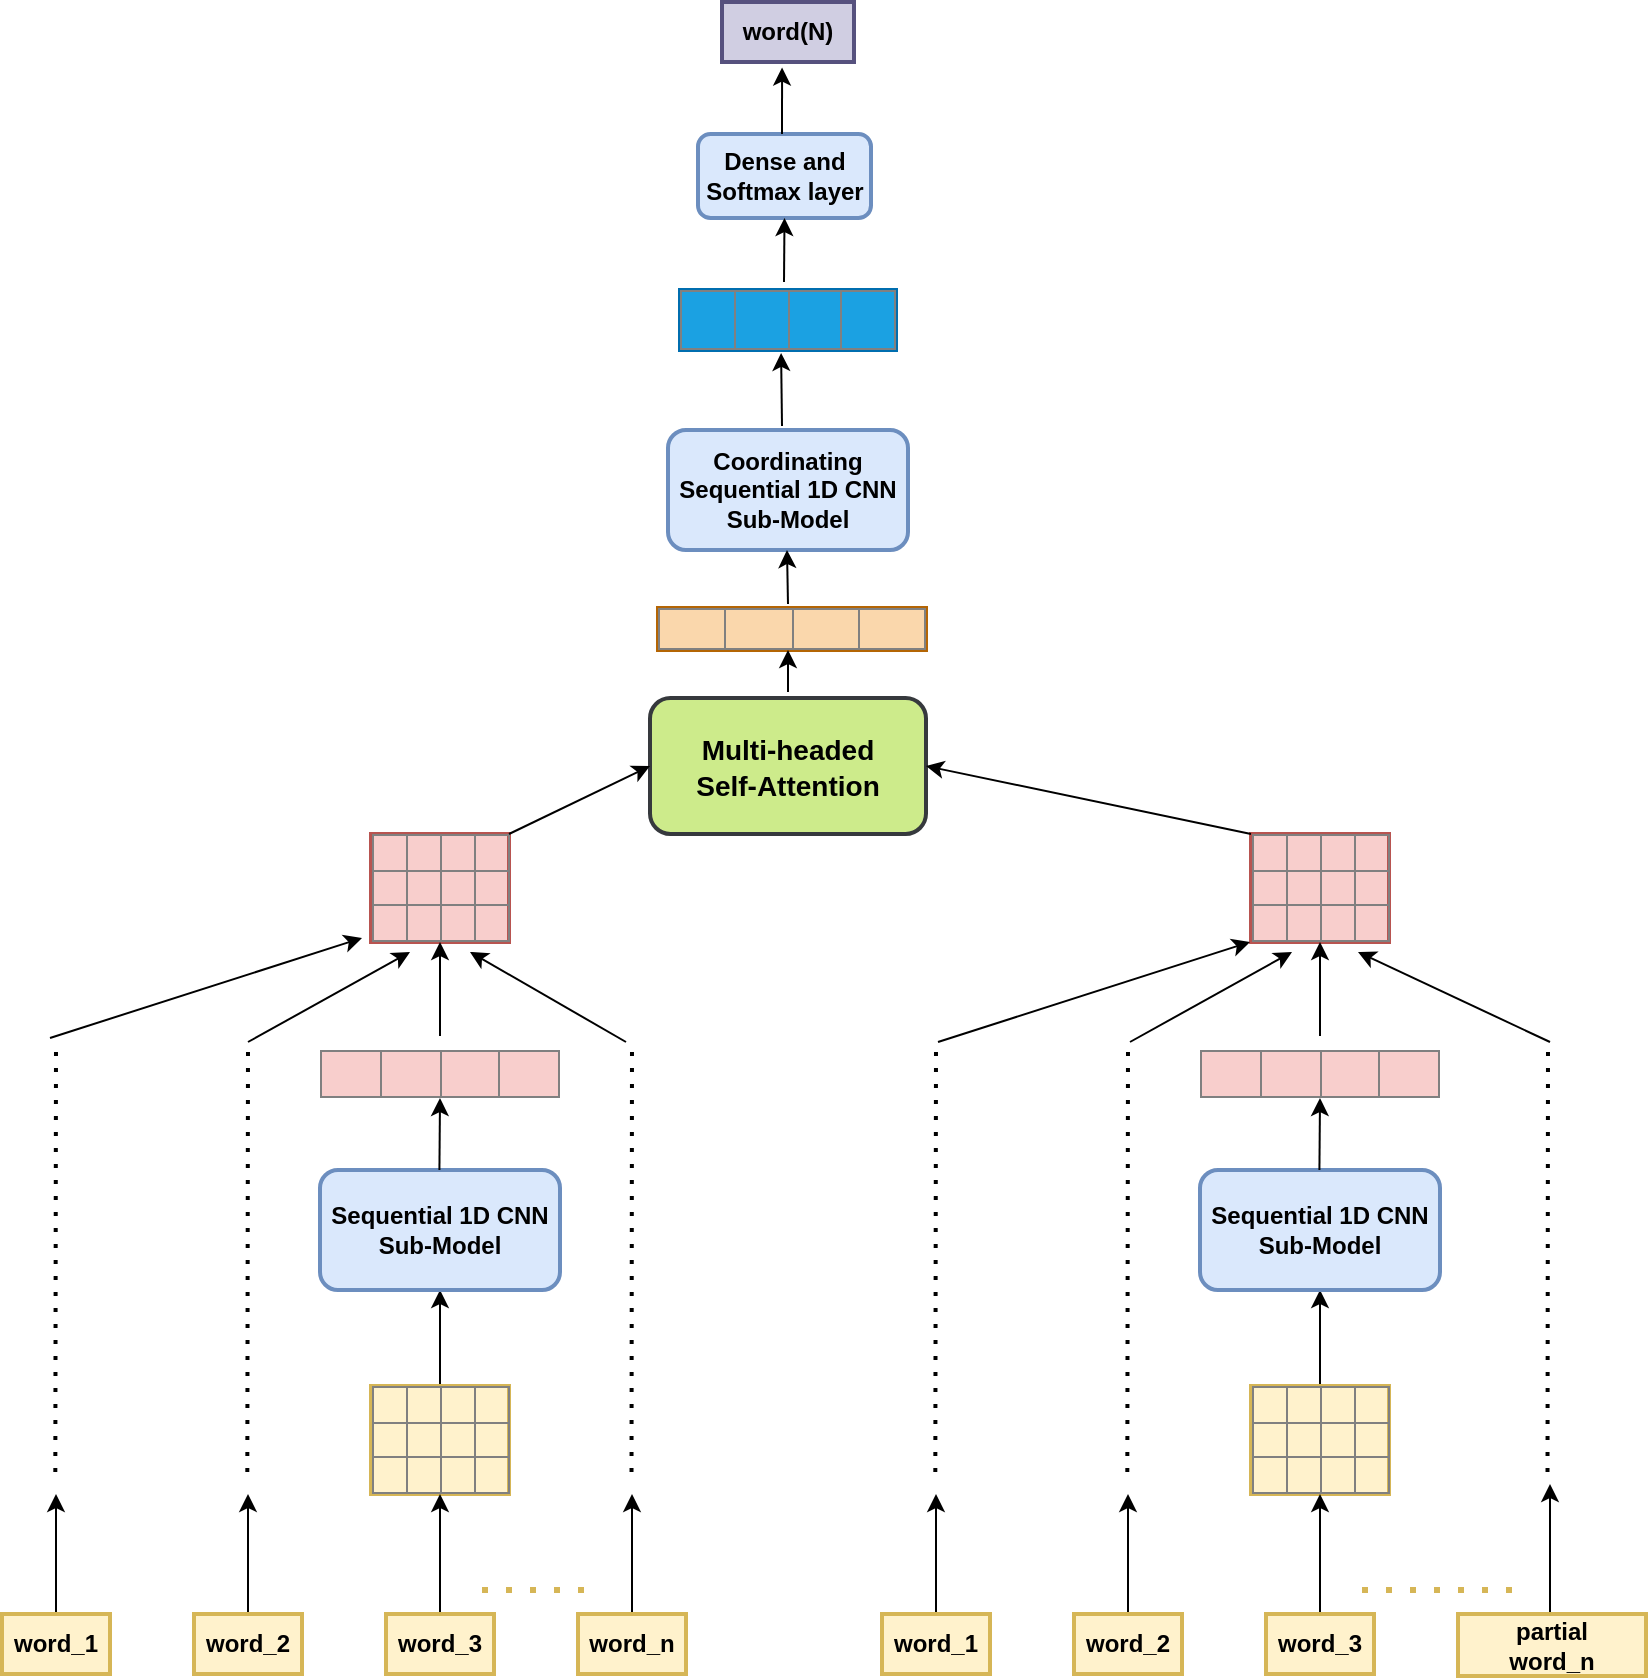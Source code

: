 <mxfile version="14.4.4" type="github">
  <diagram name="Page-1" id="74e2e168-ea6b-b213-b513-2b3c1d86103e">
    <mxGraphModel dx="1673" dy="934" grid="1" gridSize="6" guides="1" tooltips="1" connect="1" arrows="1" fold="1" page="1" pageScale="1" pageWidth="1100" pageHeight="850" background="#ffffff" math="0" shadow="0">
      <root>
        <mxCell id="0" />
        <mxCell id="1" parent="0" />
        <mxCell id="LJahTC6diqRqFsttiNx0-43" style="edgeStyle=orthogonalEdgeStyle;rounded=0;orthogonalLoop=1;jettySize=auto;html=1;entryX=0.5;entryY=1;entryDx=0;entryDy=0;" edge="1" parent="1" source="LJahTC6diqRqFsttiNx0-14" target="LJahTC6diqRqFsttiNx0-42">
          <mxGeometry relative="1" as="geometry" />
        </mxCell>
        <mxCell id="LJahTC6diqRqFsttiNx0-14" value="&lt;table border=&quot;1&quot; width=&quot;100%&quot; style=&quot;width: 100% ; height: 100% ; border-collapse: collapse&quot;&gt;&lt;tbody&gt;&lt;tr&gt;&lt;td align=&quot;center&quot;&gt;&lt;/td&gt;&lt;td align=&quot;center&quot;&gt;&lt;br&gt;&lt;/td&gt;&lt;td align=&quot;center&quot;&gt;&lt;/td&gt;&lt;td&gt;&lt;br&gt;&lt;/td&gt;&lt;/tr&gt;&lt;tr&gt;&lt;td align=&quot;center&quot;&gt;&lt;br&gt;&lt;/td&gt;&lt;td align=&quot;center&quot;&gt;&lt;/td&gt;&lt;td align=&quot;center&quot;&gt;&lt;/td&gt;&lt;td&gt;&lt;br&gt;&lt;/td&gt;&lt;/tr&gt;&lt;tr&gt;&lt;td align=&quot;center&quot;&gt;&lt;/td&gt;&lt;td align=&quot;center&quot;&gt;&lt;/td&gt;&lt;td align=&quot;center&quot;&gt;&lt;br&gt;&lt;/td&gt;&lt;td&gt;&lt;br&gt;&lt;/td&gt;&lt;/tr&gt;&lt;/tbody&gt;&lt;/table&gt;" style="text;html=1;strokeColor=#d6b656;fillColor=#fff2cc;overflow=fill;strokeWidth=2;verticalAlign=bottom;" vertex="1" parent="1">
          <mxGeometry x="298.5" y="695" width="69" height="54" as="geometry" />
        </mxCell>
        <mxCell id="LJahTC6diqRqFsttiNx0-39" style="edgeStyle=orthogonalEdgeStyle;rounded=0;orthogonalLoop=1;jettySize=auto;html=1;" edge="1" parent="1" source="LJahTC6diqRqFsttiNx0-31">
          <mxGeometry relative="1" as="geometry">
            <mxPoint x="141" y="749" as="targetPoint" />
          </mxGeometry>
        </mxCell>
        <mxCell id="LJahTC6diqRqFsttiNx0-31" value="&lt;b&gt;word_1&lt;/b&gt;" style="rounded=0;whiteSpace=wrap;html=1;strokeWidth=2;fillColor=#fff2cc;strokeColor=#d6b656;" vertex="1" parent="1">
          <mxGeometry x="114" y="809" width="54" height="30" as="geometry" />
        </mxCell>
        <mxCell id="LJahTC6diqRqFsttiNx0-40" style="edgeStyle=orthogonalEdgeStyle;rounded=0;orthogonalLoop=1;jettySize=auto;html=1;" edge="1" parent="1" source="LJahTC6diqRqFsttiNx0-32">
          <mxGeometry relative="1" as="geometry">
            <mxPoint x="237" y="749" as="targetPoint" />
          </mxGeometry>
        </mxCell>
        <mxCell id="LJahTC6diqRqFsttiNx0-32" value="&lt;b&gt;word_2&lt;/b&gt;" style="rounded=0;whiteSpace=wrap;html=1;strokeWidth=2;fillColor=#fff2cc;strokeColor=#d6b656;" vertex="1" parent="1">
          <mxGeometry x="210" y="809" width="54" height="30" as="geometry" />
        </mxCell>
        <mxCell id="LJahTC6diqRqFsttiNx0-37" style="edgeStyle=orthogonalEdgeStyle;rounded=0;orthogonalLoop=1;jettySize=auto;html=1;entryX=0.5;entryY=1;entryDx=0;entryDy=0;" edge="1" parent="1" source="LJahTC6diqRqFsttiNx0-33" target="LJahTC6diqRqFsttiNx0-14">
          <mxGeometry relative="1" as="geometry" />
        </mxCell>
        <mxCell id="LJahTC6diqRqFsttiNx0-33" value="&lt;b&gt;word_3&lt;/b&gt;" style="rounded=0;whiteSpace=wrap;html=1;strokeWidth=2;fillColor=#fff2cc;strokeColor=#d6b656;" vertex="1" parent="1">
          <mxGeometry x="306" y="809" width="54" height="30" as="geometry" />
        </mxCell>
        <mxCell id="LJahTC6diqRqFsttiNx0-41" style="edgeStyle=orthogonalEdgeStyle;rounded=0;orthogonalLoop=1;jettySize=auto;html=1;" edge="1" parent="1" source="LJahTC6diqRqFsttiNx0-34">
          <mxGeometry relative="1" as="geometry">
            <mxPoint x="429.0" y="749" as="targetPoint" />
          </mxGeometry>
        </mxCell>
        <mxCell id="LJahTC6diqRqFsttiNx0-34" value="&lt;b&gt;word_n&lt;/b&gt;" style="rounded=0;whiteSpace=wrap;html=1;strokeWidth=2;fillColor=#fff2cc;strokeColor=#d6b656;" vertex="1" parent="1">
          <mxGeometry x="402" y="809" width="54" height="30" as="geometry" />
        </mxCell>
        <mxCell id="LJahTC6diqRqFsttiNx0-38" value="" style="endArrow=none;dashed=1;html=1;dashPattern=1 3;strokeWidth=3;fillColor=#fff2cc;strokeColor=#d6b656;endSize=12;startSize=12;" edge="1" parent="1">
          <mxGeometry width="50" height="50" relative="1" as="geometry">
            <mxPoint x="354" y="797" as="sourcePoint" />
            <mxPoint x="414" y="797" as="targetPoint" />
          </mxGeometry>
        </mxCell>
        <mxCell id="LJahTC6diqRqFsttiNx0-42" value="&lt;b&gt;Sequential 1D CNN&lt;br&gt;Sub-Model&lt;/b&gt;" style="rounded=1;whiteSpace=wrap;html=1;strokeWidth=2;fillColor=#dae8fc;strokeColor=#6c8ebf;" vertex="1" parent="1">
          <mxGeometry x="273" y="587" width="120" height="60" as="geometry" />
        </mxCell>
        <mxCell id="LJahTC6diqRqFsttiNx0-45" value="&lt;table border=&quot;1&quot; width=&quot;100%&quot; style=&quot;width: 100% ; height: 100% ; border-collapse: collapse&quot;&gt;&lt;tbody&gt;&lt;tr&gt;&lt;td align=&quot;center&quot;&gt;&lt;br&gt;&lt;/td&gt;&lt;td align=&quot;center&quot;&gt;&lt;br&gt;&lt;/td&gt;&lt;td align=&quot;center&quot;&gt;&lt;/td&gt;&lt;td&gt;&lt;br&gt;&lt;/td&gt;&lt;/tr&gt;&lt;/tbody&gt;&lt;/table&gt;" style="text;html=1;overflow=fill;fillColor=#f8cecc;strokeWidth=2;" vertex="1" parent="1">
          <mxGeometry x="273" y="527" width="120" height="24" as="geometry" />
        </mxCell>
        <mxCell id="LJahTC6diqRqFsttiNx0-48" value="&lt;table border=&quot;1&quot; width=&quot;100%&quot; style=&quot;width: 100% ; height: 100% ; border-collapse: collapse&quot;&gt;&lt;tbody&gt;&lt;tr&gt;&lt;td align=&quot;center&quot;&gt;&lt;/td&gt;&lt;td align=&quot;center&quot;&gt;&lt;br&gt;&lt;/td&gt;&lt;td align=&quot;center&quot;&gt;&lt;/td&gt;&lt;td&gt;&lt;br&gt;&lt;/td&gt;&lt;/tr&gt;&lt;tr&gt;&lt;td align=&quot;center&quot;&gt;&lt;br&gt;&lt;/td&gt;&lt;td align=&quot;center&quot;&gt;&lt;/td&gt;&lt;td align=&quot;center&quot;&gt;&lt;/td&gt;&lt;td&gt;&lt;br&gt;&lt;/td&gt;&lt;/tr&gt;&lt;tr&gt;&lt;td align=&quot;center&quot;&gt;&lt;/td&gt;&lt;td align=&quot;center&quot;&gt;&lt;/td&gt;&lt;td align=&quot;center&quot;&gt;&lt;br&gt;&lt;/td&gt;&lt;td&gt;&lt;br&gt;&lt;/td&gt;&lt;/tr&gt;&lt;/tbody&gt;&lt;/table&gt;" style="text;html=1;strokeColor=#b85450;fillColor=#f8cecc;overflow=fill;strokeWidth=2;verticalAlign=bottom;" vertex="1" parent="1">
          <mxGeometry x="298.5" y="419" width="69" height="54" as="geometry" />
        </mxCell>
        <mxCell id="LJahTC6diqRqFsttiNx0-50" value="" style="endArrow=classic;html=1;strokeWidth=1;entryX=0.5;entryY=1;entryDx=0;entryDy=0;" edge="1" parent="1" target="LJahTC6diqRqFsttiNx0-45">
          <mxGeometry width="50" height="50" relative="1" as="geometry">
            <mxPoint x="332.71" y="587" as="sourcePoint" />
            <mxPoint x="332.71" y="563" as="targetPoint" />
          </mxGeometry>
        </mxCell>
        <mxCell id="LJahTC6diqRqFsttiNx0-51" value="" style="endArrow=classic;html=1;strokeWidth=1;entryX=0.5;entryY=1;entryDx=0;entryDy=0;" edge="1" parent="1">
          <mxGeometry width="50" height="50" relative="1" as="geometry">
            <mxPoint x="333" y="520" as="sourcePoint" />
            <mxPoint x="333" y="473" as="targetPoint" />
          </mxGeometry>
        </mxCell>
        <mxCell id="LJahTC6diqRqFsttiNx0-52" value="" style="endArrow=none;dashed=1;html=1;dashPattern=1 3;strokeWidth=2;" edge="1" parent="1">
          <mxGeometry width="50" height="50" relative="1" as="geometry">
            <mxPoint x="140.66" y="738" as="sourcePoint" />
            <mxPoint x="141" y="526" as="targetPoint" />
          </mxGeometry>
        </mxCell>
        <mxCell id="LJahTC6diqRqFsttiNx0-53" value="" style="endArrow=none;dashed=1;html=1;dashPattern=1 3;strokeWidth=2;" edge="1" parent="1">
          <mxGeometry width="50" height="50" relative="1" as="geometry">
            <mxPoint x="236.66" y="738" as="sourcePoint" />
            <mxPoint x="237" y="526" as="targetPoint" />
          </mxGeometry>
        </mxCell>
        <mxCell id="LJahTC6diqRqFsttiNx0-54" value="" style="endArrow=none;dashed=1;html=1;dashPattern=1 3;strokeWidth=2;" edge="1" parent="1">
          <mxGeometry width="50" height="50" relative="1" as="geometry">
            <mxPoint x="428.76" y="738" as="sourcePoint" />
            <mxPoint x="429" y="526" as="targetPoint" />
          </mxGeometry>
        </mxCell>
        <mxCell id="LJahTC6diqRqFsttiNx0-55" value="&lt;b&gt;Coordinating&lt;br&gt;Sequential 1D CNN&lt;br&gt;Sub-Model&lt;/b&gt;" style="rounded=1;whiteSpace=wrap;html=1;strokeWidth=2;fillColor=#dae8fc;strokeColor=#6c8ebf;" vertex="1" parent="1">
          <mxGeometry x="447" y="217" width="120" height="60" as="geometry" />
        </mxCell>
        <mxCell id="LJahTC6diqRqFsttiNx0-57" style="edgeStyle=orthogonalEdgeStyle;rounded=0;orthogonalLoop=1;jettySize=auto;html=1;entryX=0.5;entryY=1;entryDx=0;entryDy=0;" edge="1" source="LJahTC6diqRqFsttiNx0-58" target="LJahTC6diqRqFsttiNx0-68" parent="1">
          <mxGeometry relative="1" as="geometry" />
        </mxCell>
        <mxCell id="LJahTC6diqRqFsttiNx0-58" value="&lt;table border=&quot;1&quot; width=&quot;100%&quot; style=&quot;width: 100% ; height: 100% ; border-collapse: collapse&quot;&gt;&lt;tbody&gt;&lt;tr&gt;&lt;td align=&quot;center&quot;&gt;&lt;/td&gt;&lt;td align=&quot;center&quot;&gt;&lt;br&gt;&lt;/td&gt;&lt;td align=&quot;center&quot;&gt;&lt;/td&gt;&lt;td&gt;&lt;br&gt;&lt;/td&gt;&lt;/tr&gt;&lt;tr&gt;&lt;td align=&quot;center&quot;&gt;&lt;br&gt;&lt;/td&gt;&lt;td align=&quot;center&quot;&gt;&lt;/td&gt;&lt;td align=&quot;center&quot;&gt;&lt;/td&gt;&lt;td&gt;&lt;br&gt;&lt;/td&gt;&lt;/tr&gt;&lt;tr&gt;&lt;td align=&quot;center&quot;&gt;&lt;/td&gt;&lt;td align=&quot;center&quot;&gt;&lt;/td&gt;&lt;td align=&quot;center&quot;&gt;&lt;br&gt;&lt;/td&gt;&lt;td&gt;&lt;br&gt;&lt;/td&gt;&lt;/tr&gt;&lt;/tbody&gt;&lt;/table&gt;" style="text;html=1;strokeColor=#d6b656;fillColor=#fff2cc;overflow=fill;strokeWidth=2;verticalAlign=bottom;" vertex="1" parent="1">
          <mxGeometry x="738.5" y="695" width="69" height="54" as="geometry" />
        </mxCell>
        <mxCell id="LJahTC6diqRqFsttiNx0-59" style="edgeStyle=orthogonalEdgeStyle;rounded=0;orthogonalLoop=1;jettySize=auto;html=1;" edge="1" source="LJahTC6diqRqFsttiNx0-60" parent="1">
          <mxGeometry relative="1" as="geometry">
            <mxPoint x="581" y="749" as="targetPoint" />
          </mxGeometry>
        </mxCell>
        <mxCell id="LJahTC6diqRqFsttiNx0-60" value="&lt;b&gt;word_1&lt;/b&gt;" style="rounded=0;whiteSpace=wrap;html=1;strokeWidth=2;fillColor=#fff2cc;strokeColor=#d6b656;" vertex="1" parent="1">
          <mxGeometry x="554" y="809" width="54" height="30" as="geometry" />
        </mxCell>
        <mxCell id="LJahTC6diqRqFsttiNx0-61" style="edgeStyle=orthogonalEdgeStyle;rounded=0;orthogonalLoop=1;jettySize=auto;html=1;" edge="1" source="LJahTC6diqRqFsttiNx0-62" parent="1">
          <mxGeometry relative="1" as="geometry">
            <mxPoint x="677" y="749" as="targetPoint" />
          </mxGeometry>
        </mxCell>
        <mxCell id="LJahTC6diqRqFsttiNx0-62" value="&lt;b&gt;word_2&lt;/b&gt;" style="rounded=0;whiteSpace=wrap;html=1;strokeWidth=2;fillColor=#fff2cc;strokeColor=#d6b656;" vertex="1" parent="1">
          <mxGeometry x="650" y="809" width="54" height="30" as="geometry" />
        </mxCell>
        <mxCell id="LJahTC6diqRqFsttiNx0-63" style="edgeStyle=orthogonalEdgeStyle;rounded=0;orthogonalLoop=1;jettySize=auto;html=1;entryX=0.5;entryY=1;entryDx=0;entryDy=0;" edge="1" source="LJahTC6diqRqFsttiNx0-64" target="LJahTC6diqRqFsttiNx0-58" parent="1">
          <mxGeometry relative="1" as="geometry" />
        </mxCell>
        <mxCell id="LJahTC6diqRqFsttiNx0-64" value="&lt;b&gt;word_3&lt;/b&gt;" style="rounded=0;whiteSpace=wrap;html=1;strokeWidth=2;fillColor=#fff2cc;strokeColor=#d6b656;" vertex="1" parent="1">
          <mxGeometry x="746" y="809" width="54" height="30" as="geometry" />
        </mxCell>
        <mxCell id="LJahTC6diqRqFsttiNx0-65" style="edgeStyle=orthogonalEdgeStyle;rounded=0;orthogonalLoop=1;jettySize=auto;html=1;" edge="1" parent="1">
          <mxGeometry relative="1" as="geometry">
            <mxPoint x="888" y="744" as="targetPoint" />
            <mxPoint x="889" y="809" as="sourcePoint" />
            <Array as="points">
              <mxPoint x="888" y="809" />
            </Array>
          </mxGeometry>
        </mxCell>
        <mxCell id="LJahTC6diqRqFsttiNx0-66" value="&lt;b&gt;partial&lt;br&gt;word_n&lt;/b&gt;" style="rounded=0;whiteSpace=wrap;html=1;strokeWidth=2;fillColor=#fff2cc;strokeColor=#d6b656;" vertex="1" parent="1">
          <mxGeometry x="842" y="809" width="94" height="31" as="geometry" />
        </mxCell>
        <mxCell id="LJahTC6diqRqFsttiNx0-67" value="" style="endArrow=none;dashed=1;html=1;dashPattern=1 3;strokeWidth=3;fillColor=#fff2cc;strokeColor=#d6b656;endSize=12;startSize=12;" edge="1" parent="1">
          <mxGeometry width="50" height="50" relative="1" as="geometry">
            <mxPoint x="794" y="797" as="sourcePoint" />
            <mxPoint x="876" y="797" as="targetPoint" />
          </mxGeometry>
        </mxCell>
        <mxCell id="LJahTC6diqRqFsttiNx0-68" value="&lt;b&gt;Sequential 1D CNN&lt;br&gt;Sub-Model&lt;/b&gt;" style="rounded=1;whiteSpace=wrap;html=1;strokeWidth=2;fillColor=#dae8fc;strokeColor=#6c8ebf;" vertex="1" parent="1">
          <mxGeometry x="713" y="587" width="120" height="60" as="geometry" />
        </mxCell>
        <mxCell id="LJahTC6diqRqFsttiNx0-69" value="&lt;table border=&quot;1&quot; width=&quot;100%&quot; style=&quot;width: 100% ; height: 100% ; border-collapse: collapse&quot;&gt;&lt;tbody&gt;&lt;tr&gt;&lt;td align=&quot;center&quot;&gt;&lt;br&gt;&lt;/td&gt;&lt;td align=&quot;center&quot;&gt;&lt;br&gt;&lt;/td&gt;&lt;td align=&quot;center&quot;&gt;&lt;/td&gt;&lt;td&gt;&lt;br&gt;&lt;/td&gt;&lt;/tr&gt;&lt;/tbody&gt;&lt;/table&gt;" style="text;html=1;overflow=fill;fillColor=#f8cecc;strokeWidth=2;" vertex="1" parent="1">
          <mxGeometry x="713" y="527" width="120" height="24" as="geometry" />
        </mxCell>
        <mxCell id="LJahTC6diqRqFsttiNx0-70" value="&lt;table border=&quot;1&quot; width=&quot;100%&quot; style=&quot;width: 100% ; height: 100% ; border-collapse: collapse&quot;&gt;&lt;tbody&gt;&lt;tr&gt;&lt;td align=&quot;center&quot;&gt;&lt;/td&gt;&lt;td align=&quot;center&quot;&gt;&lt;br&gt;&lt;/td&gt;&lt;td align=&quot;center&quot;&gt;&lt;/td&gt;&lt;td&gt;&lt;br&gt;&lt;/td&gt;&lt;/tr&gt;&lt;tr&gt;&lt;td align=&quot;center&quot;&gt;&lt;br&gt;&lt;/td&gt;&lt;td align=&quot;center&quot;&gt;&lt;/td&gt;&lt;td align=&quot;center&quot;&gt;&lt;/td&gt;&lt;td&gt;&lt;br&gt;&lt;/td&gt;&lt;/tr&gt;&lt;tr&gt;&lt;td align=&quot;center&quot;&gt;&lt;/td&gt;&lt;td align=&quot;center&quot;&gt;&lt;/td&gt;&lt;td align=&quot;center&quot;&gt;&lt;br&gt;&lt;/td&gt;&lt;td&gt;&lt;br&gt;&lt;/td&gt;&lt;/tr&gt;&lt;/tbody&gt;&lt;/table&gt;" style="text;html=1;strokeColor=#b85450;fillColor=#f8cecc;overflow=fill;strokeWidth=2;verticalAlign=bottom;" vertex="1" parent="1">
          <mxGeometry x="738.5" y="419" width="69" height="54" as="geometry" />
        </mxCell>
        <mxCell id="LJahTC6diqRqFsttiNx0-71" value="" style="endArrow=classic;html=1;strokeWidth=1;entryX=0.5;entryY=1;entryDx=0;entryDy=0;" edge="1" target="LJahTC6diqRqFsttiNx0-69" parent="1">
          <mxGeometry width="50" height="50" relative="1" as="geometry">
            <mxPoint x="772.71" y="587" as="sourcePoint" />
            <mxPoint x="772.71" y="563" as="targetPoint" />
          </mxGeometry>
        </mxCell>
        <mxCell id="LJahTC6diqRqFsttiNx0-72" value="" style="endArrow=classic;html=1;strokeWidth=1;entryX=0.5;entryY=1;entryDx=0;entryDy=0;" edge="1" parent="1">
          <mxGeometry width="50" height="50" relative="1" as="geometry">
            <mxPoint x="773" y="520" as="sourcePoint" />
            <mxPoint x="773" y="473" as="targetPoint" />
          </mxGeometry>
        </mxCell>
        <mxCell id="LJahTC6diqRqFsttiNx0-73" value="" style="endArrow=none;dashed=1;html=1;dashPattern=1 3;strokeWidth=2;" edge="1" parent="1">
          <mxGeometry width="50" height="50" relative="1" as="geometry">
            <mxPoint x="580.66" y="738" as="sourcePoint" />
            <mxPoint x="581" y="526" as="targetPoint" />
          </mxGeometry>
        </mxCell>
        <mxCell id="LJahTC6diqRqFsttiNx0-74" value="" style="endArrow=none;dashed=1;html=1;dashPattern=1 3;strokeWidth=2;" edge="1" parent="1">
          <mxGeometry width="50" height="50" relative="1" as="geometry">
            <mxPoint x="676.66" y="738" as="sourcePoint" />
            <mxPoint x="677" y="526" as="targetPoint" />
          </mxGeometry>
        </mxCell>
        <mxCell id="LJahTC6diqRqFsttiNx0-75" value="" style="endArrow=none;dashed=1;html=1;dashPattern=1 3;strokeWidth=2;" edge="1" parent="1">
          <mxGeometry width="50" height="50" relative="1" as="geometry">
            <mxPoint x="886.76" y="738" as="sourcePoint" />
            <mxPoint x="887" y="526" as="targetPoint" />
          </mxGeometry>
        </mxCell>
        <mxCell id="LJahTC6diqRqFsttiNx0-77" value="&lt;table border=&quot;1&quot; width=&quot;100%&quot; style=&quot;width: 100% ; height: 100% ; border-collapse: collapse&quot;&gt;&lt;tbody&gt;&lt;tr&gt;&lt;td align=&quot;center&quot;&gt;&lt;br&gt;&lt;/td&gt;&lt;td align=&quot;center&quot;&gt;&lt;br&gt;&lt;/td&gt;&lt;td align=&quot;center&quot;&gt;&lt;/td&gt;&lt;td&gt;&lt;br&gt;&lt;/td&gt;&lt;/tr&gt;&lt;/tbody&gt;&lt;/table&gt;" style="text;html=1;overflow=fill;fillColor=#fad7ac;strokeWidth=2;strokeColor=#b46504;" vertex="1" parent="1">
          <mxGeometry x="442" y="306" width="134" height="21" as="geometry" />
        </mxCell>
        <mxCell id="LJahTC6diqRqFsttiNx0-81" value="" style="endArrow=classic;html=1;strokeWidth=1;" edge="1" parent="1">
          <mxGeometry width="50" height="50" relative="1" as="geometry">
            <mxPoint x="138" y="521" as="sourcePoint" />
            <mxPoint x="294" y="471" as="targetPoint" />
          </mxGeometry>
        </mxCell>
        <mxCell id="LJahTC6diqRqFsttiNx0-82" value="" style="endArrow=classic;html=1;strokeWidth=1;" edge="1" parent="1">
          <mxGeometry width="50" height="50" relative="1" as="geometry">
            <mxPoint x="237" y="523" as="sourcePoint" />
            <mxPoint x="318" y="478" as="targetPoint" />
          </mxGeometry>
        </mxCell>
        <mxCell id="LJahTC6diqRqFsttiNx0-83" value="" style="endArrow=classic;html=1;strokeWidth=1;" edge="1" parent="1">
          <mxGeometry width="50" height="50" relative="1" as="geometry">
            <mxPoint x="426" y="523" as="sourcePoint" />
            <mxPoint x="348" y="478" as="targetPoint" />
          </mxGeometry>
        </mxCell>
        <mxCell id="LJahTC6diqRqFsttiNx0-84" value="" style="endArrow=classic;html=1;strokeWidth=1;" edge="1" parent="1">
          <mxGeometry width="50" height="50" relative="1" as="geometry">
            <mxPoint x="582" y="523" as="sourcePoint" />
            <mxPoint x="738" y="473" as="targetPoint" />
          </mxGeometry>
        </mxCell>
        <mxCell id="LJahTC6diqRqFsttiNx0-85" value="" style="endArrow=classic;html=1;strokeWidth=1;" edge="1" parent="1">
          <mxGeometry width="50" height="50" relative="1" as="geometry">
            <mxPoint x="678" y="523" as="sourcePoint" />
            <mxPoint x="759" y="478" as="targetPoint" />
          </mxGeometry>
        </mxCell>
        <mxCell id="LJahTC6diqRqFsttiNx0-86" value="" style="endArrow=classic;html=1;strokeWidth=1;" edge="1" parent="1">
          <mxGeometry width="50" height="50" relative="1" as="geometry">
            <mxPoint x="888" y="523" as="sourcePoint" />
            <mxPoint x="792" y="478" as="targetPoint" />
          </mxGeometry>
        </mxCell>
        <mxCell id="LJahTC6diqRqFsttiNx0-87" value="" style="endArrow=classic;html=1;strokeWidth=1;" edge="1" parent="1">
          <mxGeometry width="50" height="50" relative="1" as="geometry">
            <mxPoint x="507" y="304" as="sourcePoint" />
            <mxPoint x="506.5" y="277" as="targetPoint" />
          </mxGeometry>
        </mxCell>
        <mxCell id="LJahTC6diqRqFsttiNx0-88" value="&lt;table border=&quot;1&quot; width=&quot;100%&quot; style=&quot;width: 100% ; height: 100% ; border-collapse: collapse&quot;&gt;&lt;tbody&gt;&lt;tr&gt;&lt;td align=&quot;center&quot;&gt;&lt;br&gt;&lt;/td&gt;&lt;td align=&quot;center&quot;&gt;&lt;br&gt;&lt;/td&gt;&lt;td align=&quot;center&quot;&gt;&lt;/td&gt;&lt;td&gt;&lt;br&gt;&lt;/td&gt;&lt;/tr&gt;&lt;/tbody&gt;&lt;/table&gt;" style="text;html=1;overflow=fill;fillColor=#1ba1e2;strokeWidth=2;strokeColor=#006EAF;fontColor=#ffffff;" vertex="1" parent="1">
          <mxGeometry x="453" y="147" width="108" height="30" as="geometry" />
        </mxCell>
        <mxCell id="LJahTC6diqRqFsttiNx0-89" value="" style="endArrow=classic;html=1;strokeWidth=1;entryX=0.468;entryY=1.048;entryDx=0;entryDy=0;entryPerimeter=0;" edge="1" parent="1" target="LJahTC6diqRqFsttiNx0-88">
          <mxGeometry width="50" height="50" relative="1" as="geometry">
            <mxPoint x="504" y="215" as="sourcePoint" />
            <mxPoint x="554" y="165" as="targetPoint" />
          </mxGeometry>
        </mxCell>
        <mxCell id="LJahTC6diqRqFsttiNx0-90" value="&lt;b&gt;Dense and&lt;br&gt;Softmax layer&lt;/b&gt;" style="rounded=1;whiteSpace=wrap;html=1;strokeWidth=2;fillColor=#dae8fc;strokeColor=#6c8ebf;" vertex="1" parent="1">
          <mxGeometry x="462" y="69" width="86.5" height="42" as="geometry" />
        </mxCell>
        <mxCell id="LJahTC6diqRqFsttiNx0-91" value="" style="endArrow=classic;html=1;strokeWidth=1;entryX=0.5;entryY=1;entryDx=0;entryDy=0;" edge="1" parent="1" target="LJahTC6diqRqFsttiNx0-90">
          <mxGeometry width="50" height="50" relative="1" as="geometry">
            <mxPoint x="505" y="143" as="sourcePoint" />
            <mxPoint x="554" y="93" as="targetPoint" />
          </mxGeometry>
        </mxCell>
        <mxCell id="LJahTC6diqRqFsttiNx0-92" value="&lt;b&gt;word(N)&lt;/b&gt;" style="rounded=0;whiteSpace=wrap;html=1;strokeWidth=2;fillColor=#d0cee2;strokeColor=#56517e;" vertex="1" parent="1">
          <mxGeometry x="474" y="3" width="66" height="30" as="geometry" />
        </mxCell>
        <mxCell id="LJahTC6diqRqFsttiNx0-93" value="" style="endArrow=classic;html=1;strokeWidth=1;entryX=0.455;entryY=1.093;entryDx=0;entryDy=0;entryPerimeter=0;" edge="1" parent="1" target="LJahTC6diqRqFsttiNx0-92">
          <mxGeometry width="50" height="50" relative="1" as="geometry">
            <mxPoint x="504" y="69" as="sourcePoint" />
            <mxPoint x="554" y="19" as="targetPoint" />
          </mxGeometry>
        </mxCell>
        <mxCell id="LJahTC6diqRqFsttiNx0-95" value="&lt;b&gt;&lt;font style=&quot;font-size: 14px&quot;&gt;Multi-headed &lt;br&gt;Self-Attention&lt;/font&gt;&lt;/b&gt;" style="rounded=1;whiteSpace=wrap;html=1;strokeWidth=2;fillColor=#cdeb8b;strokeColor=#36393d;fontSize=15;" vertex="1" parent="1">
          <mxGeometry x="438" y="351" width="138" height="68" as="geometry" />
        </mxCell>
        <mxCell id="LJahTC6diqRqFsttiNx0-96" value="" style="endArrow=classic;html=1;strokeWidth=1;entryX=0.5;entryY=1;entryDx=0;entryDy=0;" edge="1" parent="1">
          <mxGeometry width="50" height="50" relative="1" as="geometry">
            <mxPoint x="507" y="348" as="sourcePoint" />
            <mxPoint x="507" y="327" as="targetPoint" />
          </mxGeometry>
        </mxCell>
        <mxCell id="LJahTC6diqRqFsttiNx0-98" value="" style="endArrow=classic;html=1;strokeWidth=1;entryX=0;entryY=0.5;entryDx=0;entryDy=0;" edge="1" parent="1" target="LJahTC6diqRqFsttiNx0-95">
          <mxGeometry width="50" height="50" relative="1" as="geometry">
            <mxPoint x="367.5" y="419" as="sourcePoint" />
            <mxPoint x="396" y="402" as="targetPoint" />
          </mxGeometry>
        </mxCell>
        <mxCell id="LJahTC6diqRqFsttiNx0-99" value="" style="endArrow=classic;html=1;strokeWidth=1;entryX=1;entryY=0.5;entryDx=0;entryDy=0;" edge="1" parent="1" target="LJahTC6diqRqFsttiNx0-95">
          <mxGeometry width="50" height="50" relative="1" as="geometry">
            <mxPoint x="738.5" y="419" as="sourcePoint" />
            <mxPoint x="648" y="408" as="targetPoint" />
          </mxGeometry>
        </mxCell>
      </root>
    </mxGraphModel>
  </diagram>
</mxfile>
